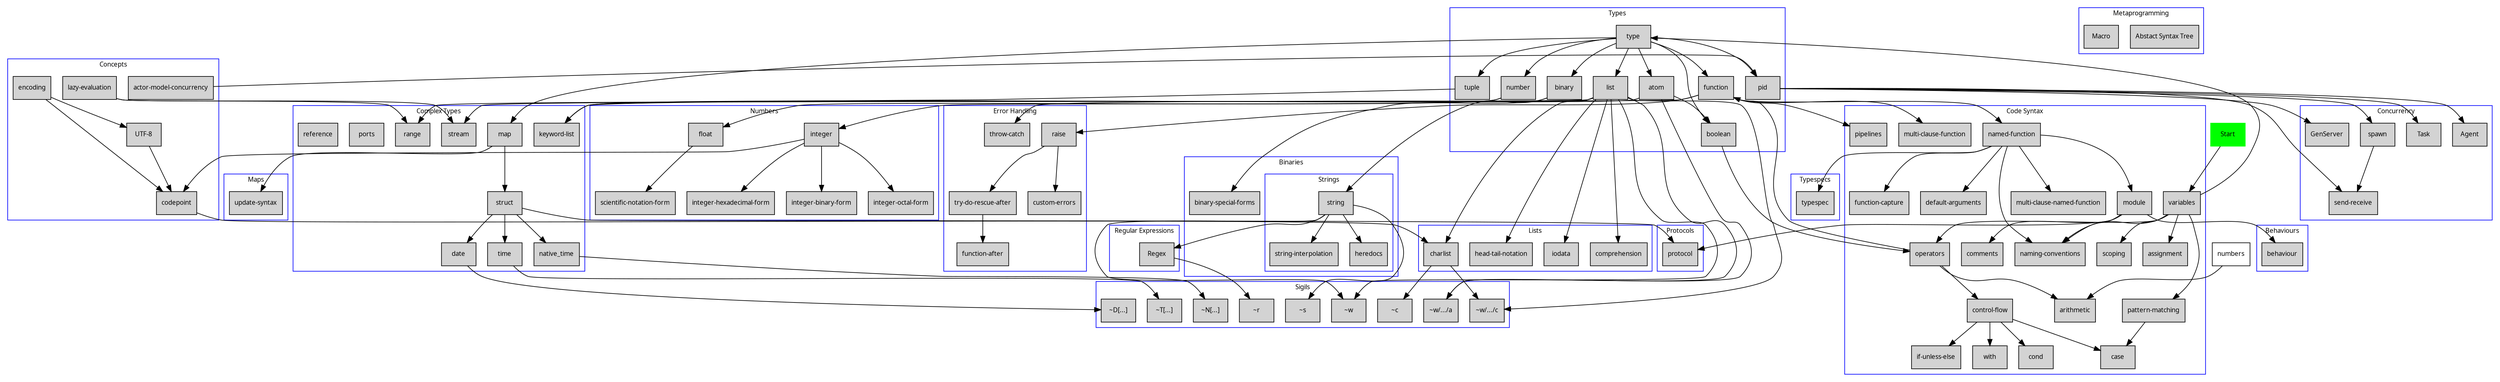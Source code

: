 digraph G {
  graph [fontsize=10 fontname="Verdana" compound=true];
  node [shape=record fontsize=10 fontname="Verdana"];

  "Start" [shape=box,style=filled,color=green];

  subgraph cluster_0 {
    node [style=filled];
    label = "Concepts";
    color = blue;

    "encoding";
    "codepoint";
    "UTF-8";
    "lazy-evaluation";
    "actor-model-concurrency";
  }

  subgraph cluster_1 {
    node [style=filled];
    label = "Code Syntax";
    color = blue;

    "module";
    "comments";
    "scoping";
    "named-function";
    "multi-clause-function";
    "multi-clause-named-function";
    "variables";
    "operators";
    "arithmetic";
    "control-flow";
    "naming-conventions";
    "function-capture";
    "default-arguments";
    "assignment";
    "pattern-matching";
    "case";
    "cond";
    "if-unless-else";
    "with";
    "pipelines";
  }

  subgraph cluster_2 {
    node [style=filled];
    label = "Types";
    color = blue;

    "type";
    "atom";
    "boolean";
    "number";
    "binary";
    "list";
    "tuple";
    "function";
    "pid";
  }

  subgraph cluster_3 {
    node [style=filled];
    label = "Complex Types";
    color = blue;

    "keyword-list";
    "map";
    "struct";
    "date";
    "time";
    "native_time";
    "range";
    "stream";
    "ports";
    "reference";
  }

  subgraph cluster_4 {
    node [style=filled];
    label = "Numbers";
    color = blue;

    "number";
    "integer";
    "float";
    "integer-binary-form";
    "integer-octal-form";
    "integer-hexadecimal-form";
    "codepoint";
    "scientific-notation-form";
  }

  subgraph cluster_5 {
    node [style=filled];
    label = "Lists";
    color = blue;

    "head-tail-notation";
    "comprehension";
    "iodata";
    "charlist";
  }

  subgraph cluster_6 {
    node [style=filled];
    label = "Binaries";
    color = blue;

    "binary-special-forms";


    subgraph cluster_6_1 {
      node [style=filled];
      label = "Strings";
      color = blue;

      "string"
      "string-interpolation";
      "heredocs";
    }
  }

  subgraph cluster_7 {
    node [style=filled];
    label = "Maps";
    color = blue;

    "update-syntax";
  }

  subgraph cluster_8 {
    node [style=filled];
    label = "Regular Expressions";
    color = blue;

    "Regex";
  }

  subgraph cluster_9 {
    node [style=filled];
    label = "Protocols";
    color = blue;

    "protocol";
  }

  subgraph cluster_10 {
    node [style=filled];
    label = "Behaviours";
    color = blue;

    "behaviour";
  }

  subgraph cluster_11 {
    node [style=filled];
    label = "Typespecs";
    color = blue;

    "typespec";
  }

  subgraph cluster_12 {
    node [style=filled];
    label = "Metaprogramming";
    color = blue;

    "Abstact Syntax Tree";
    "Macro";
  }

  subgraph cluster_13 {
    node [style=filled];
    label = "Concurrency";
    color = blue;

    "spawn";
    "send-receive";
    "GenServer";
    "Agent";
    "Task";
  }

  subgraph cluster_14 {
    node [style=filled];
    label = "Sigils";
    color = blue;

    "~r";
    "~s";
    "~c";
    "~w";
    "~w/.../a";
    "~w/.../c";
    "~D\[...\]";
    "~T\[...\]";
    "~N\[...\]";
  }

  subgraph cluster_15 {
    node [style=filled];
    label = "Error Handling";
    color = blue;

    "raise";
    "custom-errors";
    "try-do-rescue-after";
    "function-after";
    "throw-catch";
  }

  // Error handling edges

  "function" -> "raise";
  "raise" -> "custom-errors";
  "raise" -> "try-do-rescue-after";
  "try-do-rescue-after" -> "function-after";
  "function" -> "throw-catch";

  // Concept Edges

  "encoding" -> "codepoint";
  "encoding" -> "UTF-8";
  "UTF-8" -> "codepoint";

  // Syntax Edges

  "named-function" -> "module";
  "module" -> "naming-conventions";

  "module" -> "comments";

  "variables" -> "scoping";

  "named-function" -> "function-capture";
  "named-function" -> "naming-conventions";
  "named-function" -> "default-arguments";

  "named-function" -> "multi-clause-named-function";

  "function" -> "multi-clause-function";

  "Start" -> "variables";
  "variables" -> "assignment";
  "variables" -> "pattern-matching";
  "variables" -> "naming-conventions";

  "variables" -> "operators";
  "operators" -> "control-flow";

  "operators" -> "arithmetic";
  "numbers" -> "arithmetic";

  "pattern-matching" -> "case";
  "control-flow" -> "case";
  "control-flow" -> "cond";
  "control-flow" -> "if-unless-else";
  "control-flow" -> "with";

  // Type edges

  "variables" -> "type";
  "type" -> "atom";
  "type" -> "boolean";
  "atom" -> "boolean";
  "boolean" -> "operators";
  "type" -> "number";
  "type" -> "binary";
  "type" -> "list";
  "type" -> "tuple";
  "type" -> "function";
  "operators" -> "function";
  "function" -> "named-function";
  "function" -> "pipelines";
  "type" -> "pid";
  "actor-model-concurrency" -> "pid";

  // Complex Type edges

  "list" -> "keyword-list";
  "tuple" -> "keyword-list";
  "atom" -> "keyword-list";
  "type" -> "map";
  "map" -> "struct";
  "struct" -> "date";
  "struct" -> "time";
  "struct" -> "native_time";
  "lazy-evaluation" -> "range";
  "list" -> "range";
  "lazy-evaluation" -> "stream";
  "list" -> "stream";

  // Number edges

  "number" -> "integer";
  "integer" -> "integer-binary-form";
  "integer" -> "integer-octal-form";
  "integer" -> "integer-hexadecimal-form";
  "integer" -> "codepoint";

  "number" -> "float";
  "float" -> "scientific-notation-form";

  // List edges

  "list" -> "head-tail-notation";
  "list" -> "comprehension";
  "list" -> "iodata";

  "list" -> "charlist";
  "codepoint" -> "charlist";

  // Binary edges

  "binary" -> "string";

  "string" -> "string-interpolation";
  "string" -> "heredocs";
  "binary" -> "binary-special-forms";

  // Map edges

  "map" -> "update-syntax";

  // Regular Expression edges

  "string" -> "Regex";

  // Protocol edges

  "module" -> "protocol";
  "struct" -> "protocol";

  // Behavior edges

  "module" -> "behaviour";

  // Typespec edges

  "named-function" -> "typespec";

  // Concurrency edges

  "spawn" -> "send-receive";
  "pid" -> "spawn";
  "pid" -> "send-receive";
  "pid" -> "GenServer";
  "pid" -> "Agent";
  "pid" -> "Task";

  // Sigil edges

  "Regex" -> "~r";
  "string" -> "~s";
  "charlist" -> "~c";
  "list" -> "~w";
  "string" -> "~w";
  "list" -> "~w/.../a";
  "atom" -> "~w/.../a";
  "charlist" -> "~w/.../c";
  "list" -> "~w/.../c";
  "date" -> "~D\[...\]";
  "time" -> "~T\[...\]";
  "native_time" -> "~N\[...\]";
}
